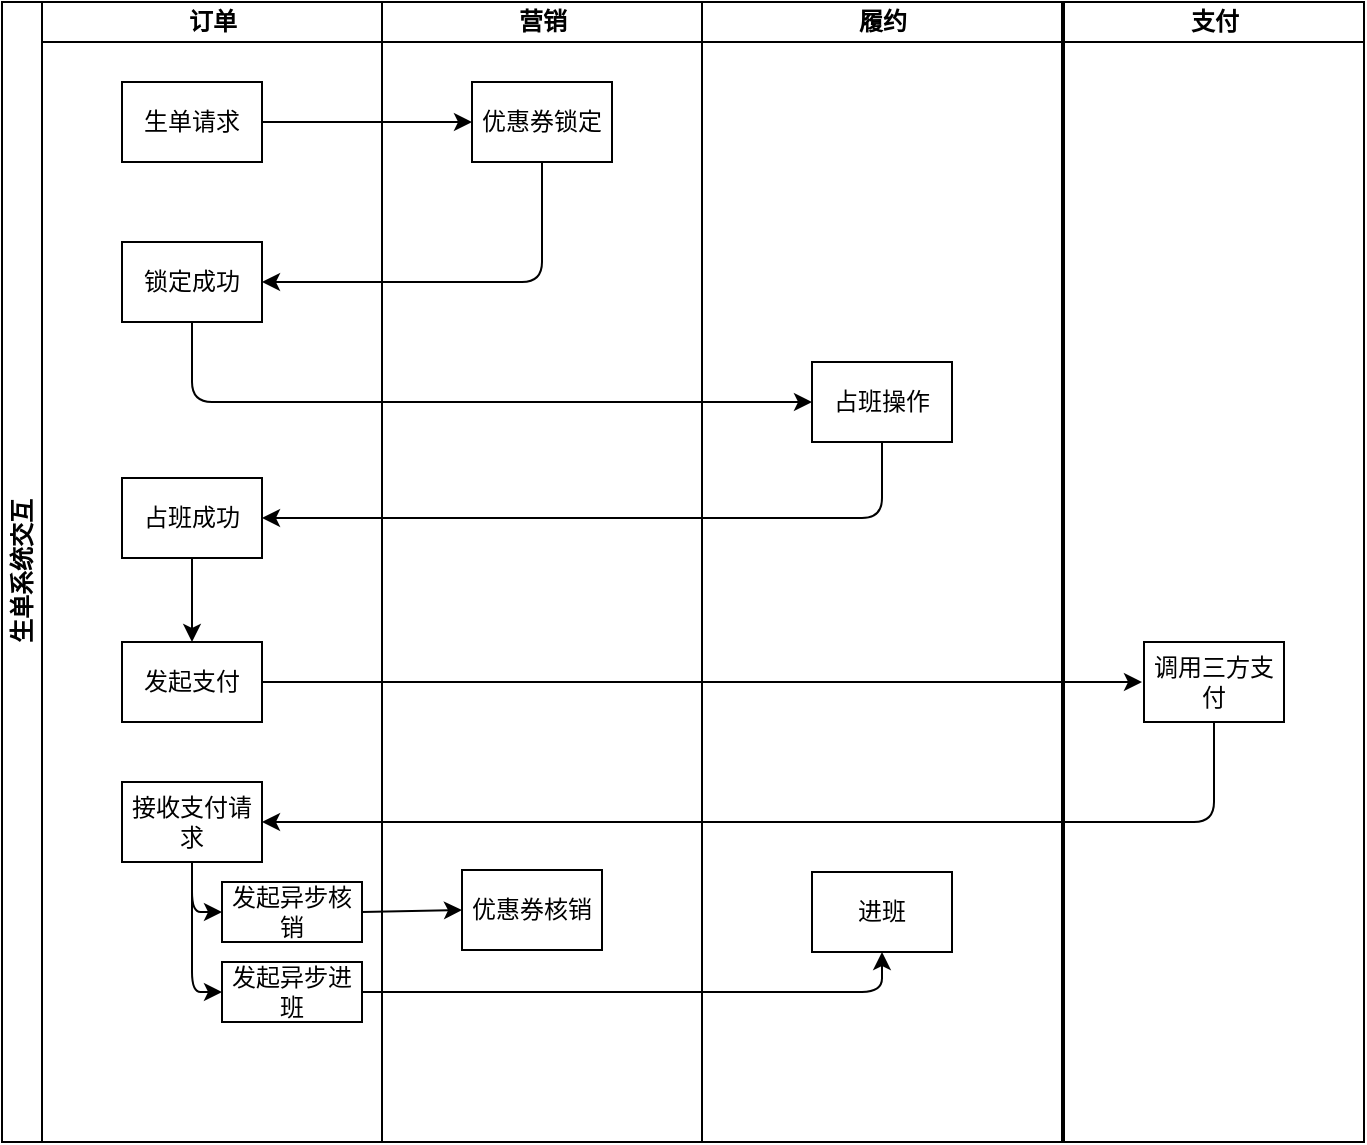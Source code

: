 <mxfile version="14.2.9" type="github">
  <diagram name="Page-1" id="0783ab3e-0a74-02c8-0abd-f7b4e66b4bec">
    <mxGraphModel dx="1186" dy="645" grid="1" gridSize="10" guides="1" tooltips="1" connect="1" arrows="1" fold="1" page="1" pageScale="1" pageWidth="850" pageHeight="1100" background="#ffffff" math="0" shadow="0">
      <root>
        <mxCell id="0" />
        <mxCell id="1" parent="0" />
        <mxCell id="7TIGckjG7Q0NQ58VWoPq-91" value="Untitled Layer" parent="0" />
        <mxCell id="7TIGckjG7Q0NQ58VWoPq-101" value="生单系统交互" style="swimlane;html=1;childLayout=stackLayout;resizeParent=1;resizeParentMax=0;startSize=20;horizontal=0;horizontalStack=1;" vertex="1" parent="7TIGckjG7Q0NQ58VWoPq-91">
          <mxGeometry x="240" y="90" width="530" height="570" as="geometry" />
        </mxCell>
        <mxCell id="7TIGckjG7Q0NQ58VWoPq-102" value="订单" style="swimlane;html=1;startSize=20;" vertex="1" parent="7TIGckjG7Q0NQ58VWoPq-101">
          <mxGeometry x="20" width="170" height="570" as="geometry" />
        </mxCell>
        <mxCell id="7TIGckjG7Q0NQ58VWoPq-106" value="生单请求" style="rounded=0;whiteSpace=wrap;html=1;" vertex="1" parent="7TIGckjG7Q0NQ58VWoPq-102">
          <mxGeometry x="40" y="40" width="70" height="40" as="geometry" />
        </mxCell>
        <mxCell id="7TIGckjG7Q0NQ58VWoPq-111" value="锁定成功" style="rounded=0;whiteSpace=wrap;html=1;" vertex="1" parent="7TIGckjG7Q0NQ58VWoPq-102">
          <mxGeometry x="40" y="120" width="70" height="40" as="geometry" />
        </mxCell>
        <mxCell id="7TIGckjG7Q0NQ58VWoPq-114" value="占班成功" style="rounded=0;whiteSpace=wrap;html=1;" vertex="1" parent="7TIGckjG7Q0NQ58VWoPq-102">
          <mxGeometry x="40" y="238" width="70" height="40" as="geometry" />
        </mxCell>
        <mxCell id="7TIGckjG7Q0NQ58VWoPq-116" value="发起支付" style="rounded=0;whiteSpace=wrap;html=1;" vertex="1" parent="7TIGckjG7Q0NQ58VWoPq-102">
          <mxGeometry x="40" y="320" width="70" height="40" as="geometry" />
        </mxCell>
        <mxCell id="7TIGckjG7Q0NQ58VWoPq-118" value="" style="endArrow=classic;html=1;exitX=0.5;exitY=1;exitDx=0;exitDy=0;entryX=0.5;entryY=0;entryDx=0;entryDy=0;" edge="1" parent="7TIGckjG7Q0NQ58VWoPq-102" source="7TIGckjG7Q0NQ58VWoPq-114" target="7TIGckjG7Q0NQ58VWoPq-116">
          <mxGeometry width="50" height="50" relative="1" as="geometry">
            <mxPoint x="240" y="320" as="sourcePoint" />
            <mxPoint x="290" y="270" as="targetPoint" />
          </mxGeometry>
        </mxCell>
        <mxCell id="7TIGckjG7Q0NQ58VWoPq-119" value="" style="endArrow=classic;html=1;exitX=1;exitY=0.5;exitDx=0;exitDy=0;" edge="1" parent="7TIGckjG7Q0NQ58VWoPq-102" source="7TIGckjG7Q0NQ58VWoPq-116">
          <mxGeometry width="50" height="50" relative="1" as="geometry">
            <mxPoint x="140" y="420" as="sourcePoint" />
            <mxPoint x="550" y="340" as="targetPoint" />
          </mxGeometry>
        </mxCell>
        <mxCell id="7TIGckjG7Q0NQ58VWoPq-120" value="接收支付请求" style="rounded=0;whiteSpace=wrap;html=1;" vertex="1" parent="7TIGckjG7Q0NQ58VWoPq-102">
          <mxGeometry x="40" y="390" width="70" height="40" as="geometry" />
        </mxCell>
        <mxCell id="7TIGckjG7Q0NQ58VWoPq-123" value="发起异步核销" style="rounded=0;whiteSpace=wrap;html=1;" vertex="1" parent="7TIGckjG7Q0NQ58VWoPq-102">
          <mxGeometry x="90" y="440" width="70" height="30" as="geometry" />
        </mxCell>
        <mxCell id="7TIGckjG7Q0NQ58VWoPq-124" value="发起异步进班" style="rounded=0;whiteSpace=wrap;html=1;" vertex="1" parent="7TIGckjG7Q0NQ58VWoPq-102">
          <mxGeometry x="90" y="480" width="70" height="30" as="geometry" />
        </mxCell>
        <mxCell id="7TIGckjG7Q0NQ58VWoPq-128" value="" style="endArrow=classic;html=1;exitX=0.5;exitY=1;exitDx=0;exitDy=0;entryX=0;entryY=0.5;entryDx=0;entryDy=0;" edge="1" parent="7TIGckjG7Q0NQ58VWoPq-102" source="7TIGckjG7Q0NQ58VWoPq-120" target="7TIGckjG7Q0NQ58VWoPq-123">
          <mxGeometry width="50" height="50" relative="1" as="geometry">
            <mxPoint x="240" y="320" as="sourcePoint" />
            <mxPoint x="290" y="270" as="targetPoint" />
            <Array as="points">
              <mxPoint x="75" y="455" />
            </Array>
          </mxGeometry>
        </mxCell>
        <mxCell id="7TIGckjG7Q0NQ58VWoPq-129" value="" style="endArrow=classic;html=1;exitX=0.5;exitY=1;exitDx=0;exitDy=0;entryX=0;entryY=0.5;entryDx=0;entryDy=0;" edge="1" parent="7TIGckjG7Q0NQ58VWoPq-102" source="7TIGckjG7Q0NQ58VWoPq-120" target="7TIGckjG7Q0NQ58VWoPq-124">
          <mxGeometry width="50" height="50" relative="1" as="geometry">
            <mxPoint x="240" y="320" as="sourcePoint" />
            <mxPoint x="290" y="270" as="targetPoint" />
            <Array as="points">
              <mxPoint x="75" y="495" />
            </Array>
          </mxGeometry>
        </mxCell>
        <mxCell id="7TIGckjG7Q0NQ58VWoPq-103" value="营销" style="swimlane;html=1;startSize=20;" vertex="1" parent="7TIGckjG7Q0NQ58VWoPq-101">
          <mxGeometry x="190" width="160" height="570" as="geometry" />
        </mxCell>
        <mxCell id="7TIGckjG7Q0NQ58VWoPq-108" value="优惠券锁定" style="rounded=0;whiteSpace=wrap;html=1;" vertex="1" parent="7TIGckjG7Q0NQ58VWoPq-103">
          <mxGeometry x="45" y="40" width="70" height="40" as="geometry" />
        </mxCell>
        <mxCell id="7TIGckjG7Q0NQ58VWoPq-126" value="优惠券核销" style="rounded=0;whiteSpace=wrap;html=1;" vertex="1" parent="7TIGckjG7Q0NQ58VWoPq-103">
          <mxGeometry x="40" y="434" width="70" height="40" as="geometry" />
        </mxCell>
        <mxCell id="7TIGckjG7Q0NQ58VWoPq-104" value="履约" style="swimlane;html=1;startSize=20;" vertex="1" parent="7TIGckjG7Q0NQ58VWoPq-101">
          <mxGeometry x="350" width="180" height="570" as="geometry" />
        </mxCell>
        <mxCell id="7TIGckjG7Q0NQ58VWoPq-109" value="占班操作" style="rounded=0;whiteSpace=wrap;html=1;" vertex="1" parent="7TIGckjG7Q0NQ58VWoPq-104">
          <mxGeometry x="55" y="180" width="70" height="40" as="geometry" />
        </mxCell>
        <mxCell id="7TIGckjG7Q0NQ58VWoPq-127" value="进班" style="rounded=0;whiteSpace=wrap;html=1;" vertex="1" parent="7TIGckjG7Q0NQ58VWoPq-104">
          <mxGeometry x="55" y="435" width="70" height="40" as="geometry" />
        </mxCell>
        <mxCell id="7TIGckjG7Q0NQ58VWoPq-110" value="" style="endArrow=classic;html=1;exitX=1;exitY=0.5;exitDx=0;exitDy=0;entryX=0;entryY=0.5;entryDx=0;entryDy=0;" edge="1" parent="7TIGckjG7Q0NQ58VWoPq-101" source="7TIGckjG7Q0NQ58VWoPq-106" target="7TIGckjG7Q0NQ58VWoPq-108">
          <mxGeometry width="50" height="50" relative="1" as="geometry">
            <mxPoint x="50" y="180" as="sourcePoint" />
            <mxPoint x="100" y="130" as="targetPoint" />
          </mxGeometry>
        </mxCell>
        <mxCell id="7TIGckjG7Q0NQ58VWoPq-112" value="" style="endArrow=classic;html=1;exitX=0.5;exitY=1;exitDx=0;exitDy=0;entryX=1;entryY=0.5;entryDx=0;entryDy=0;" edge="1" parent="7TIGckjG7Q0NQ58VWoPq-101" source="7TIGckjG7Q0NQ58VWoPq-108" target="7TIGckjG7Q0NQ58VWoPq-111">
          <mxGeometry width="50" height="50" relative="1" as="geometry">
            <mxPoint x="260" y="320" as="sourcePoint" />
            <mxPoint x="310" y="270" as="targetPoint" />
            <Array as="points">
              <mxPoint x="270" y="140" />
            </Array>
          </mxGeometry>
        </mxCell>
        <mxCell id="7TIGckjG7Q0NQ58VWoPq-113" value="" style="endArrow=classic;html=1;exitX=0.5;exitY=1;exitDx=0;exitDy=0;entryX=0;entryY=0.5;entryDx=0;entryDy=0;" edge="1" parent="7TIGckjG7Q0NQ58VWoPq-101" source="7TIGckjG7Q0NQ58VWoPq-111" target="7TIGckjG7Q0NQ58VWoPq-109">
          <mxGeometry width="50" height="50" relative="1" as="geometry">
            <mxPoint x="154" y="160" as="sourcePoint" />
            <mxPoint x="464" y="180" as="targetPoint" />
            <Array as="points">
              <mxPoint x="95" y="200" />
            </Array>
          </mxGeometry>
        </mxCell>
        <mxCell id="7TIGckjG7Q0NQ58VWoPq-115" value="" style="endArrow=classic;html=1;exitX=0.5;exitY=1;exitDx=0;exitDy=0;entryX=1;entryY=0.5;entryDx=0;entryDy=0;" edge="1" parent="7TIGckjG7Q0NQ58VWoPq-101" source="7TIGckjG7Q0NQ58VWoPq-109" target="7TIGckjG7Q0NQ58VWoPq-114">
          <mxGeometry width="50" height="50" relative="1" as="geometry">
            <mxPoint x="360" y="250" as="sourcePoint" />
            <mxPoint x="120" y="370" as="targetPoint" />
            <Array as="points">
              <mxPoint x="440" y="258" />
            </Array>
          </mxGeometry>
        </mxCell>
        <mxCell id="7TIGckjG7Q0NQ58VWoPq-130" value="" style="endArrow=classic;html=1;exitX=1;exitY=0.5;exitDx=0;exitDy=0;entryX=0;entryY=0.5;entryDx=0;entryDy=0;" edge="1" parent="7TIGckjG7Q0NQ58VWoPq-101" source="7TIGckjG7Q0NQ58VWoPq-123" target="7TIGckjG7Q0NQ58VWoPq-126">
          <mxGeometry width="50" height="50" relative="1" as="geometry">
            <mxPoint x="260" y="320" as="sourcePoint" />
            <mxPoint x="310" y="270" as="targetPoint" />
          </mxGeometry>
        </mxCell>
        <mxCell id="7TIGckjG7Q0NQ58VWoPq-131" value="" style="endArrow=classic;html=1;exitX=1;exitY=0.5;exitDx=0;exitDy=0;entryX=0.5;entryY=1;entryDx=0;entryDy=0;" edge="1" parent="7TIGckjG7Q0NQ58VWoPq-101" source="7TIGckjG7Q0NQ58VWoPq-124" target="7TIGckjG7Q0NQ58VWoPq-127">
          <mxGeometry width="50" height="50" relative="1" as="geometry">
            <mxPoint x="260" y="320" as="sourcePoint" />
            <mxPoint x="310" y="270" as="targetPoint" />
            <Array as="points">
              <mxPoint x="440" y="495" />
            </Array>
          </mxGeometry>
        </mxCell>
        <mxCell id="7TIGckjG7Q0NQ58VWoPq-105" value="支付" style="swimlane;html=1;startSize=20;" vertex="1" parent="7TIGckjG7Q0NQ58VWoPq-91">
          <mxGeometry x="771" y="90" width="150" height="570" as="geometry" />
        </mxCell>
        <mxCell id="7TIGckjG7Q0NQ58VWoPq-117" value="调用三方支付" style="rounded=0;whiteSpace=wrap;html=1;" vertex="1" parent="7TIGckjG7Q0NQ58VWoPq-105">
          <mxGeometry x="40" y="320" width="70" height="40" as="geometry" />
        </mxCell>
        <mxCell id="7TIGckjG7Q0NQ58VWoPq-122" value="" style="endArrow=classic;html=1;exitX=0.5;exitY=1;exitDx=0;exitDy=0;entryX=1;entryY=0.5;entryDx=0;entryDy=0;" edge="1" parent="7TIGckjG7Q0NQ58VWoPq-91" source="7TIGckjG7Q0NQ58VWoPq-117" target="7TIGckjG7Q0NQ58VWoPq-120">
          <mxGeometry width="50" height="50" relative="1" as="geometry">
            <mxPoint x="750" y="480" as="sourcePoint" />
            <mxPoint x="550" y="360" as="targetPoint" />
            <Array as="points">
              <mxPoint x="846" y="500" />
            </Array>
          </mxGeometry>
        </mxCell>
      </root>
    </mxGraphModel>
  </diagram>
</mxfile>
